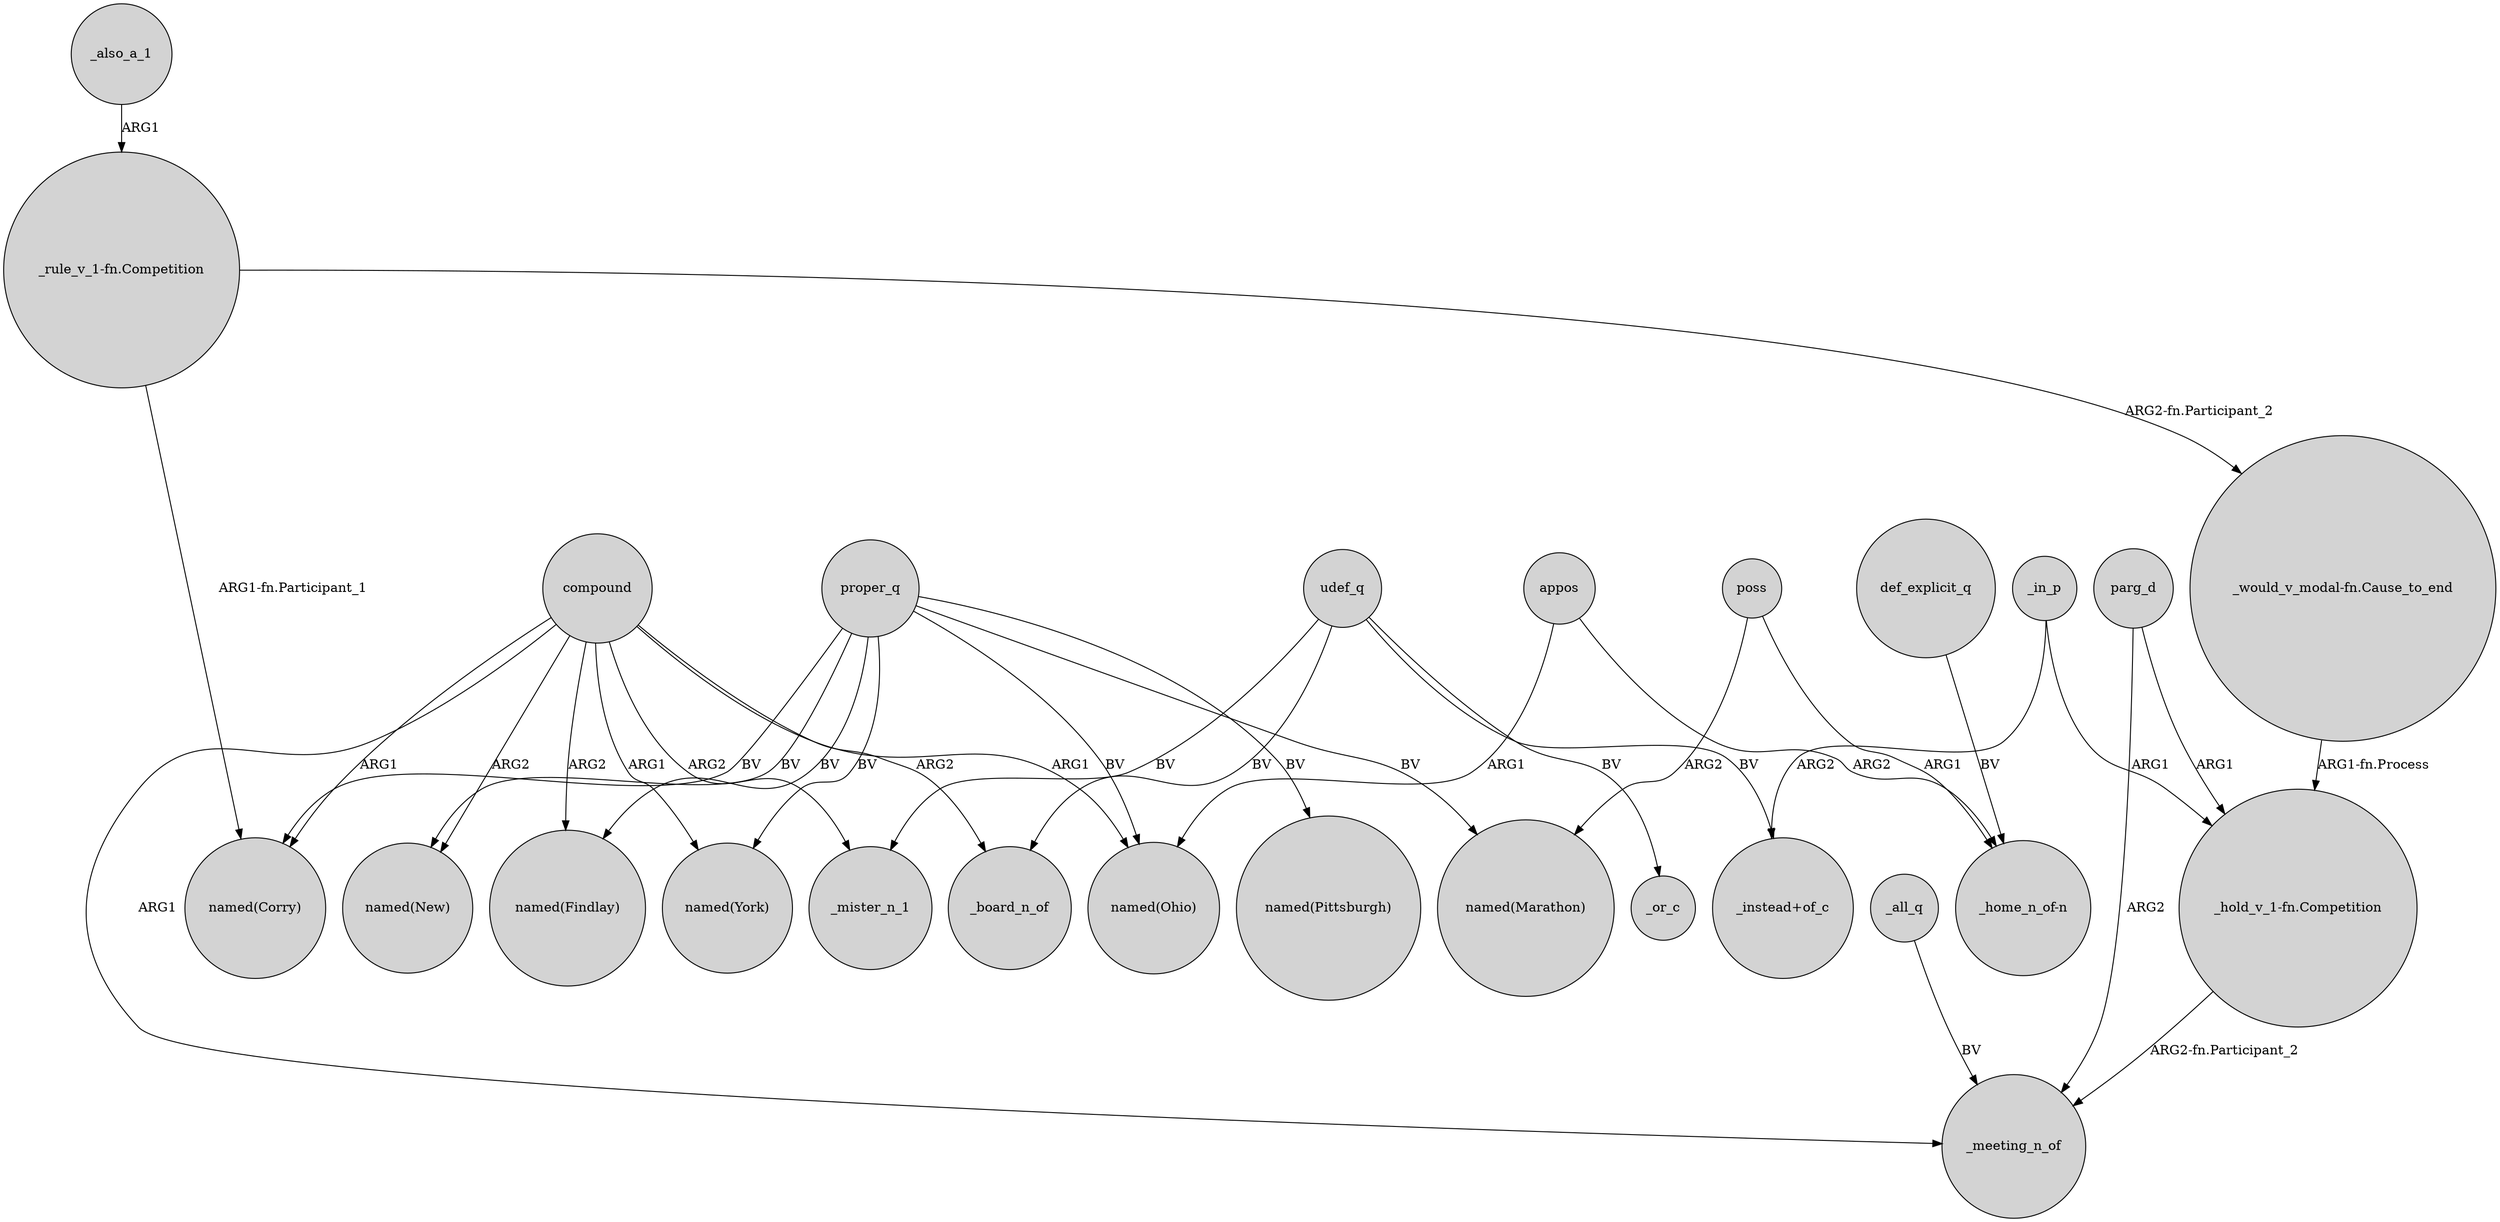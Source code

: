 digraph {
	node [shape=circle style=filled]
	compound -> "named(Findlay)" [label=ARG2]
	parg_d -> "_hold_v_1-fn.Competition" [label=ARG1]
	compound -> _mister_n_1 [label=ARG2]
	compound -> "named(New)" [label=ARG2]
	"_rule_v_1-fn.Competition" -> "named(Corry)" [label="ARG1-fn.Participant_1"]
	appos -> "named(Ohio)" [label=ARG1]
	proper_q -> "named(New)" [label=BV]
	poss -> "named(Marathon)" [label=ARG2]
	udef_q -> _mister_n_1 [label=BV]
	proper_q -> "named(Findlay)" [label=BV]
	compound -> "named(Ohio)" [label=ARG1]
	proper_q -> "named(Ohio)" [label=BV]
	proper_q -> "named(York)" [label=BV]
	proper_q -> "named(Corry)" [label=BV]
	udef_q -> _or_c [label=BV]
	_also_a_1 -> "_rule_v_1-fn.Competition" [label=ARG1]
	compound -> _meeting_n_of [label=ARG1]
	proper_q -> "named(Marathon)" [label=BV]
	_in_p -> "_hold_v_1-fn.Competition" [label=ARG1]
	compound -> "named(Corry)" [label=ARG1]
	proper_q -> "named(Pittsburgh)" [label=BV]
	appos -> "_home_n_of-n" [label=ARG2]
	udef_q -> "_instead+of_c" [label=BV]
	udef_q -> _board_n_of [label=BV]
	def_explicit_q -> "_home_n_of-n" [label=BV]
	_all_q -> _meeting_n_of [label=BV]
	compound -> _board_n_of [label=ARG2]
	"_hold_v_1-fn.Competition" -> _meeting_n_of [label="ARG2-fn.Participant_2"]
	_in_p -> "_instead+of_c" [label=ARG2]
	poss -> "_home_n_of-n" [label=ARG1]
	compound -> "named(York)" [label=ARG1]
	"_rule_v_1-fn.Competition" -> "_would_v_modal-fn.Cause_to_end" [label="ARG2-fn.Participant_2"]
	"_would_v_modal-fn.Cause_to_end" -> "_hold_v_1-fn.Competition" [label="ARG1-fn.Process"]
	parg_d -> _meeting_n_of [label=ARG2]
}
